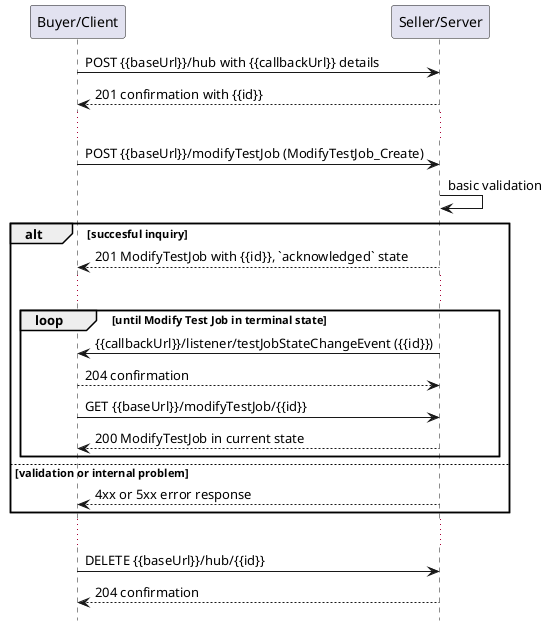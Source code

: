 @startuml useCase10Notification

hide footbox

participant "Buyer/Client" as B
participant "Seller/Server" as S

B -> S: POST {{baseUrl}}/hub with {{callbackUrl}} details
S --> B: 201 confirmation with {{id}}
...
B -> S: POST {{baseUrl}}/modifyTestJob (ModifyTestJob_Create)
S -> S: basic validation

alt succesful inquiry
  S --> B: 201 ModifyTestJob with {{id}}, `acknowledged` state 
  ...

  group loop [until Modify Test Job in terminal state]
      S -> B: {{callbackUrl}}/listener/testJobStateChangeEvent ({{id}})
      B --> S: 204 confirmation
      B -> S:   GET {{baseUrl}}/modifyTestJob/{{id}}
      return 200 ModifyTestJob in current state
  end

else validation or internal problem
  S --> B : 4xx or 5xx error response
end 

...

B -> S : DELETE {{baseUrl}}/hub/{{id}} 
S --> B : 204 confirmation

@enduml